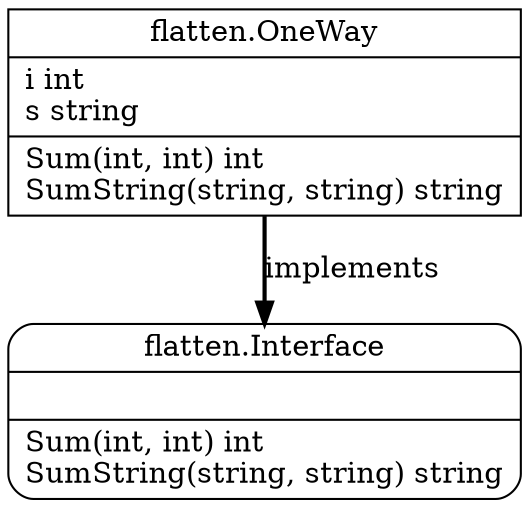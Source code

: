 digraph flatten {
	flatten_SEL_OneWay->flatten_SEL_Interface[ label=implements, style=bold ];
	flatten_SEL_Interface [ label="{flatten.Interface||Sum(int, int) int\lSumString(string, string) string\l}", shape=Mrecord ];
	flatten_SEL_OneWay [ label="{flatten.OneWay|i int\ls string\l|Sum(int, int) int\lSumString(string, string) string\l}", shape=record ];

}

